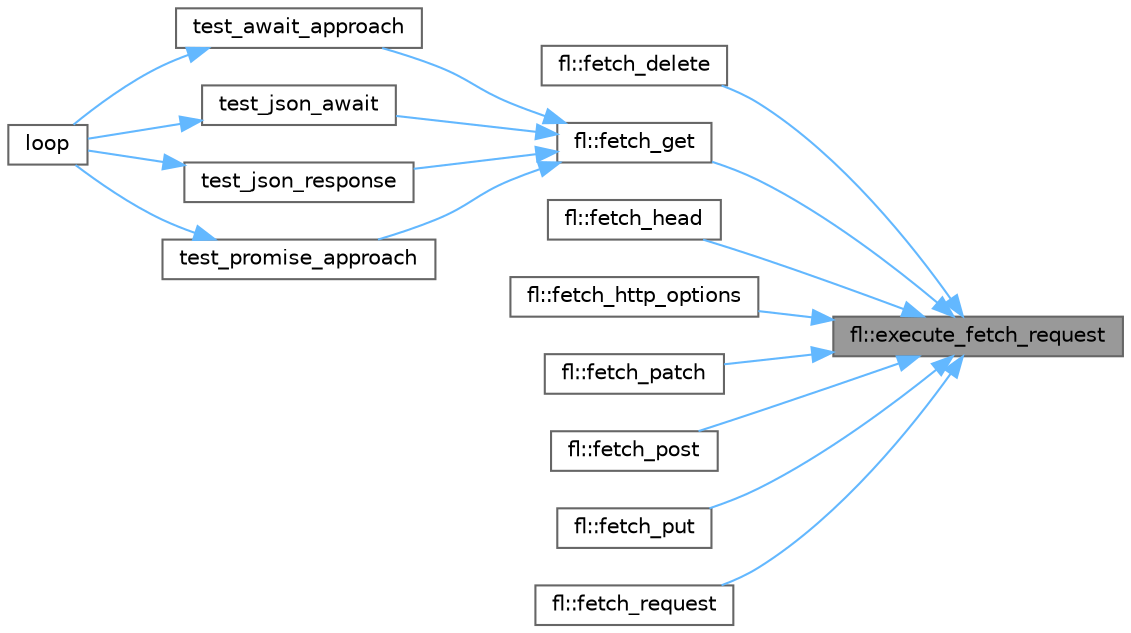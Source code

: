 digraph "fl::execute_fetch_request"
{
 // INTERACTIVE_SVG=YES
 // LATEX_PDF_SIZE
  bgcolor="transparent";
  edge [fontname=Helvetica,fontsize=10,labelfontname=Helvetica,labelfontsize=10];
  node [fontname=Helvetica,fontsize=10,shape=box,height=0.2,width=0.4];
  rankdir="RL";
  Node1 [id="Node000001",label="fl::execute_fetch_request",height=0.2,width=0.4,color="gray40", fillcolor="grey60", style="filled", fontcolor="black",tooltip="Internal helper to execute a fetch request and return a promise."];
  Node1 -> Node2 [id="edge1_Node000001_Node000002",dir="back",color="steelblue1",style="solid",tooltip=" "];
  Node2 [id="Node000002",label="fl::fetch_delete",height=0.2,width=0.4,color="grey40", fillcolor="white", style="filled",URL="$d4/d36/namespacefl_a075cee505b6fb33f50d091c72119fe1b.html#a075cee505b6fb33f50d091c72119fe1b",tooltip="HTTP DELETE request."];
  Node1 -> Node3 [id="edge2_Node000001_Node000003",dir="back",color="steelblue1",style="solid",tooltip=" "];
  Node3 [id="Node000003",label="fl::fetch_get",height=0.2,width=0.4,color="grey40", fillcolor="white", style="filled",URL="$d4/d36/namespacefl_af42605edbdf3f35d997e6da5be2c02a5.html#af42605edbdf3f35d997e6da5be2c02a5",tooltip="HTTP GET request."];
  Node3 -> Node4 [id="edge3_Node000003_Node000004",dir="back",color="steelblue1",style="solid",tooltip=" "];
  Node4 [id="Node000004",label="test_await_approach",height=0.2,width=0.4,color="grey40", fillcolor="white", style="filled",URL="$d5/dec/_net_test_real_8h_a75e6549812ad7bff897e0c92a225878a.html#a75e6549812ad7bff897e0c92a225878a",tooltip=" "];
  Node4 -> Node5 [id="edge4_Node000004_Node000005",dir="back",color="steelblue1",style="solid",tooltip=" "];
  Node5 [id="Node000005",label="loop",height=0.2,width=0.4,color="grey40", fillcolor="white", style="filled",URL="$d5/dec/_net_test_real_8h_afe461d27b9c48d5921c00d521181f12f.html#afe461d27b9c48d5921c00d521181f12f",tooltip=" "];
  Node3 -> Node6 [id="edge5_Node000003_Node000006",dir="back",color="steelblue1",style="solid",tooltip=" "];
  Node6 [id="Node000006",label="test_json_await",height=0.2,width=0.4,color="grey40", fillcolor="white", style="filled",URL="$d5/dec/_net_test_real_8h_a648cd3d90f8e240cbbfe5cb934057124.html#a648cd3d90f8e240cbbfe5cb934057124",tooltip="APPROACH 4: JSON Response with await pattern   Same JSON handling but using await_top_level for synch..."];
  Node6 -> Node5 [id="edge6_Node000006_Node000005",dir="back",color="steelblue1",style="solid",tooltip=" "];
  Node3 -> Node7 [id="edge7_Node000003_Node000007",dir="back",color="steelblue1",style="solid",tooltip=" "];
  Node7 [id="Node000007",label="test_json_response",height=0.2,width=0.4,color="grey40", fillcolor="white", style="filled",URL="$d5/dec/_net_test_real_8h_ac300da999139e52ab96307f86d7fa84d.html#ac300da999139e52ab96307f86d7fa84d",tooltip="APPROACH 3: JSON Response Handling with FastLED's ideal JSON API This demonstrates fetch responses wi..."];
  Node7 -> Node5 [id="edge8_Node000007_Node000005",dir="back",color="steelblue1",style="solid",tooltip=" "];
  Node3 -> Node8 [id="edge9_Node000003_Node000008",dir="back",color="steelblue1",style="solid",tooltip=" "];
  Node8 [id="Node000008",label="test_promise_approach",height=0.2,width=0.4,color="grey40", fillcolor="white", style="filled",URL="$d5/dec/_net_test_real_8h_a63e6ab1f58438832fe951d98467c6db1.html#a63e6ab1f58438832fe951d98467c6db1",tooltip=" "];
  Node8 -> Node5 [id="edge10_Node000008_Node000005",dir="back",color="steelblue1",style="solid",tooltip=" "];
  Node1 -> Node9 [id="edge11_Node000001_Node000009",dir="back",color="steelblue1",style="solid",tooltip=" "];
  Node9 [id="Node000009",label="fl::fetch_head",height=0.2,width=0.4,color="grey40", fillcolor="white", style="filled",URL="$d4/d36/namespacefl_a022d6f3739e15bcb2c53ca8a989ef4cc.html#a022d6f3739e15bcb2c53ca8a989ef4cc",tooltip="HTTP HEAD request."];
  Node1 -> Node10 [id="edge12_Node000001_Node000010",dir="back",color="steelblue1",style="solid",tooltip=" "];
  Node10 [id="Node000010",label="fl::fetch_http_options",height=0.2,width=0.4,color="grey40", fillcolor="white", style="filled",URL="$d4/d36/namespacefl_a275e9b11a1adc93d8fe97fd4c36a3fc8.html#a275e9b11a1adc93d8fe97fd4c36a3fc8",tooltip="HTTP OPTIONS request."];
  Node1 -> Node11 [id="edge13_Node000001_Node000011",dir="back",color="steelblue1",style="solid",tooltip=" "];
  Node11 [id="Node000011",label="fl::fetch_patch",height=0.2,width=0.4,color="grey40", fillcolor="white", style="filled",URL="$d4/d36/namespacefl_a637eab154a69618fb83024fb6ca7a623.html#a637eab154a69618fb83024fb6ca7a623",tooltip="HTTP PATCH request."];
  Node1 -> Node12 [id="edge14_Node000001_Node000012",dir="back",color="steelblue1",style="solid",tooltip=" "];
  Node12 [id="Node000012",label="fl::fetch_post",height=0.2,width=0.4,color="grey40", fillcolor="white", style="filled",URL="$d4/d36/namespacefl_abd106b1e43c863c783b884d732271bc1.html#abd106b1e43c863c783b884d732271bc1",tooltip="HTTP POST request."];
  Node1 -> Node13 [id="edge15_Node000001_Node000013",dir="back",color="steelblue1",style="solid",tooltip=" "];
  Node13 [id="Node000013",label="fl::fetch_put",height=0.2,width=0.4,color="grey40", fillcolor="white", style="filled",URL="$d4/d36/namespacefl_a5a10f48c7ebf47ace2e4c0243108fe69.html#a5a10f48c7ebf47ace2e4c0243108fe69",tooltip="HTTP PUT request."];
  Node1 -> Node14 [id="edge16_Node000001_Node000014",dir="back",color="steelblue1",style="solid",tooltip=" "];
  Node14 [id="Node000014",label="fl::fetch_request",height=0.2,width=0.4,color="grey40", fillcolor="white", style="filled",URL="$d4/d36/namespacefl_a3375a843e45a8c85394a7524b1956fc0.html#a3375a843e45a8c85394a7524b1956fc0",tooltip="Generic request with options (like fetch(url, options))"];
}
